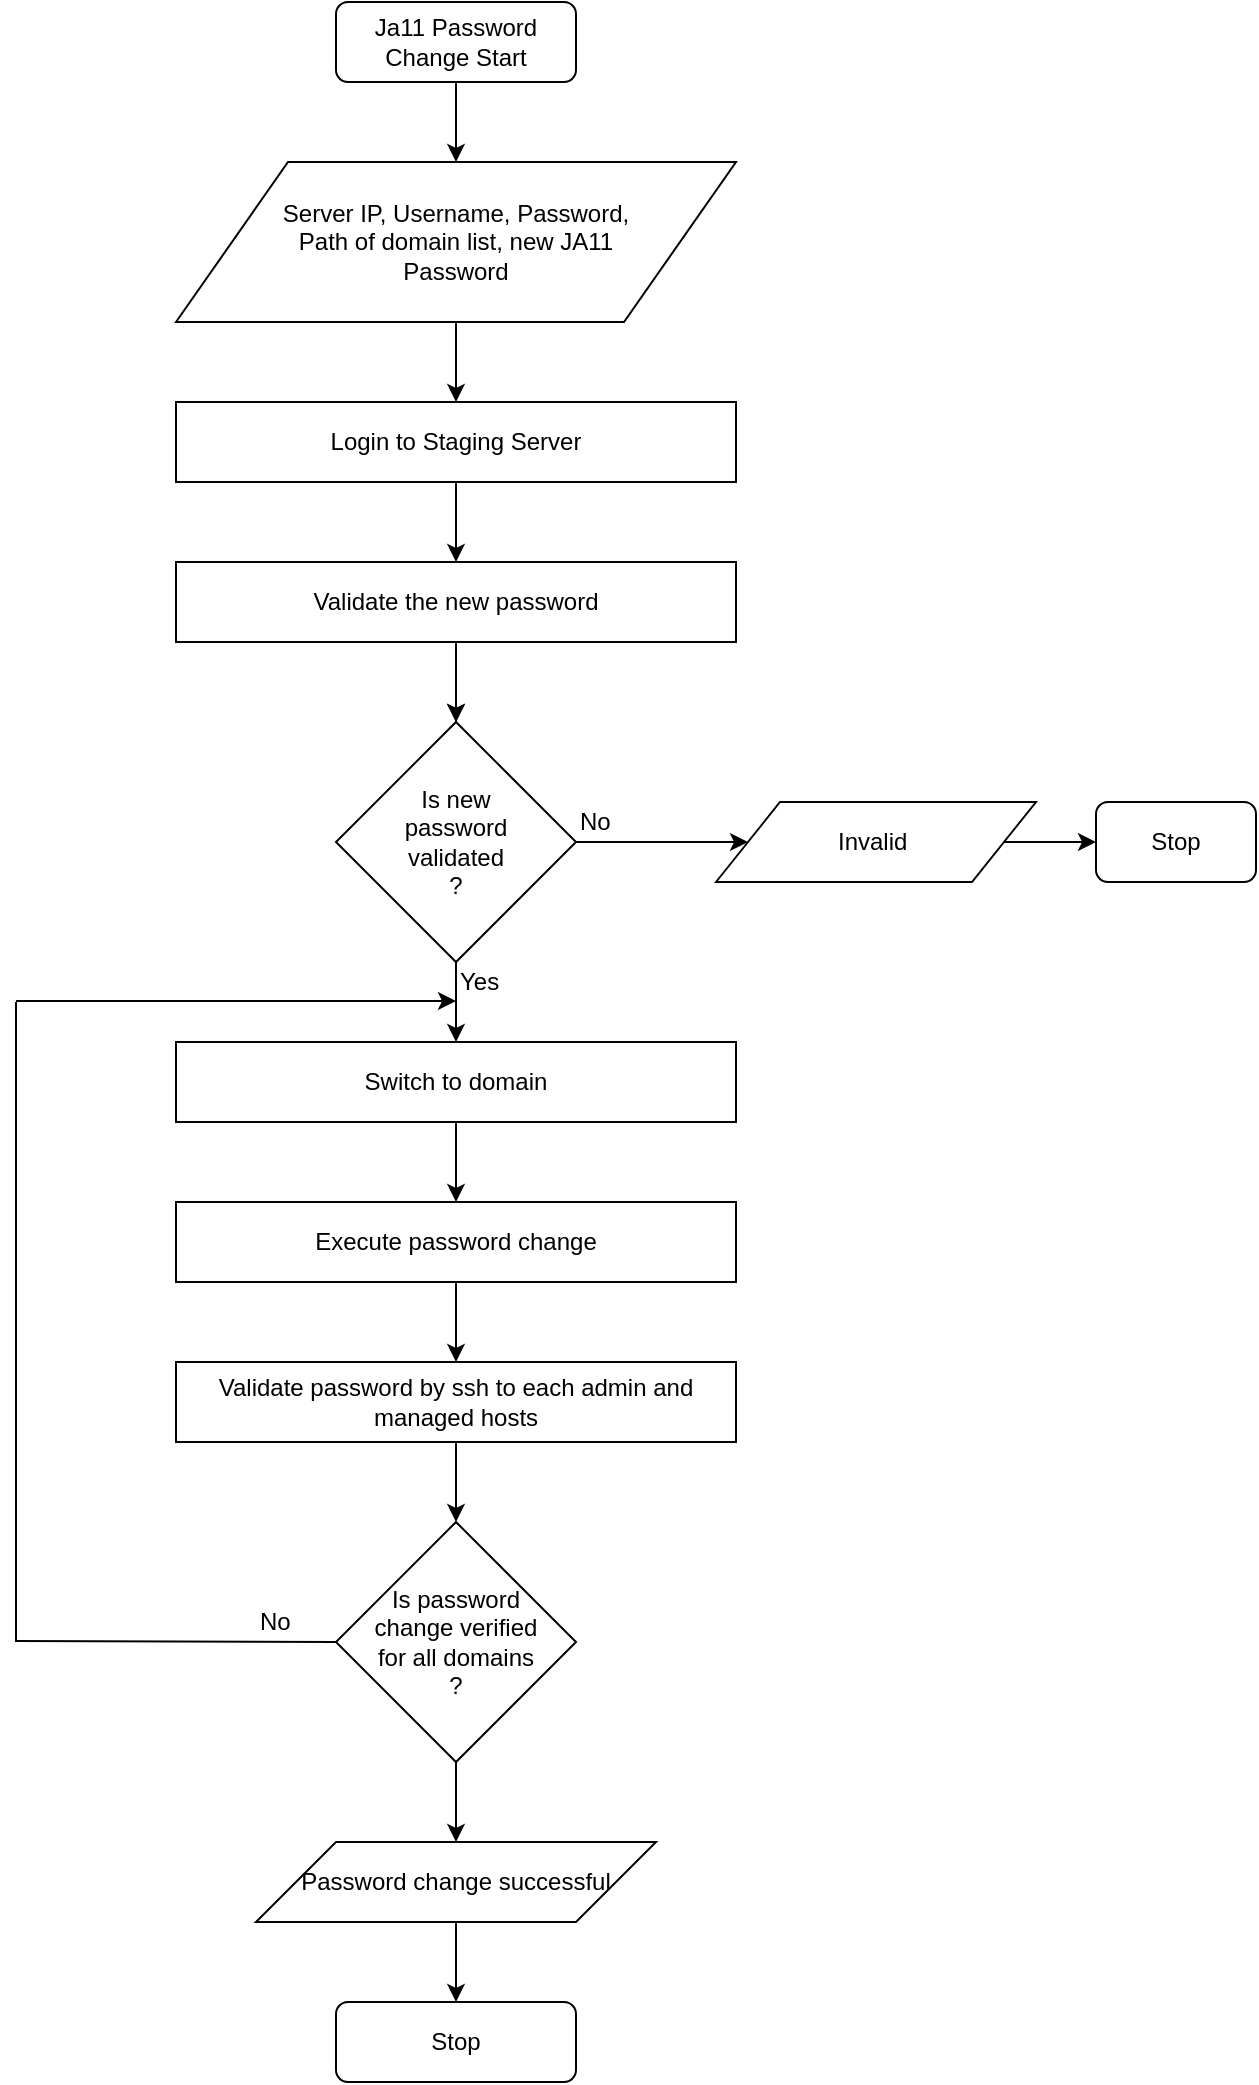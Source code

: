<mxfile version="12.2.3" type="github" pages="1">
  <diagram id="XbEey4qihFn1aIaw0n4t" name="Page-1">
    <mxGraphModel dx="854" dy="419" grid="1" gridSize="10" guides="1" tooltips="1" connect="1" arrows="1" fold="1" page="1" pageScale="1" pageWidth="850" pageHeight="1100" math="0" shadow="0">
      <root>
        <mxCell id="0"/>
        <mxCell id="1" parent="0"/>
        <mxCell id="oMd4Auz60f5KPNyBKYmL-3" value="" style="edgeStyle=orthogonalEdgeStyle;rounded=0;orthogonalLoop=1;jettySize=auto;html=1;entryX=0.5;entryY=0;entryDx=0;entryDy=0;" parent="1" source="oMd4Auz60f5KPNyBKYmL-1" target="oMd4Auz60f5KPNyBKYmL-4" edge="1">
          <mxGeometry relative="1" as="geometry">
            <mxPoint x="420" y="240" as="targetPoint"/>
          </mxGeometry>
        </mxCell>
        <mxCell id="oMd4Auz60f5KPNyBKYmL-1" value="Ja11 Password Change Start" style="rounded=1;whiteSpace=wrap;html=1;" parent="1" vertex="1">
          <mxGeometry x="320" y="40" width="120" height="40" as="geometry"/>
        </mxCell>
        <mxCell id="oMd4Auz60f5KPNyBKYmL-4" value="Server IP, Username, Password,&lt;br&gt;Path of domain list, new JA11&lt;br&gt;Password" style="shape=parallelogram;perimeter=parallelogramPerimeter;whiteSpace=wrap;html=1;" parent="1" vertex="1">
          <mxGeometry x="240" y="120" width="280" height="80" as="geometry"/>
        </mxCell>
        <mxCell id="ldHxyFsKk509pLCEU5e3-24" style="edgeStyle=orthogonalEdgeStyle;rounded=0;orthogonalLoop=1;jettySize=auto;html=1;exitX=0.5;exitY=1;exitDx=0;exitDy=0;entryX=0.5;entryY=0;entryDx=0;entryDy=0;" parent="1" source="oMd4Auz60f5KPNyBKYmL-8" target="oMd4Auz60f5KPNyBKYmL-9" edge="1">
          <mxGeometry relative="1" as="geometry"/>
        </mxCell>
        <mxCell id="eEmDbHhoeAruKQSayOO1-5" value="" style="edgeStyle=orthogonalEdgeStyle;rounded=0;orthogonalLoop=1;jettySize=auto;html=1;" edge="1" parent="1" source="oMd4Auz60f5KPNyBKYmL-9" target="eEmDbHhoeAruKQSayOO1-2">
          <mxGeometry relative="1" as="geometry"/>
        </mxCell>
        <mxCell id="oMd4Auz60f5KPNyBKYmL-9" value="Validate the new password" style="rounded=0;whiteSpace=wrap;html=1;" parent="1" vertex="1">
          <mxGeometry x="240" y="320" width="280" height="40" as="geometry"/>
        </mxCell>
        <mxCell id="oMd4Auz60f5KPNyBKYmL-8" value="Login to Staging Server" style="rounded=0;whiteSpace=wrap;html=1;" parent="1" vertex="1">
          <mxGeometry x="240" y="240" width="280" height="40" as="geometry"/>
        </mxCell>
        <mxCell id="eEmDbHhoeAruKQSayOO1-1" value="" style="edgeStyle=orthogonalEdgeStyle;rounded=0;orthogonalLoop=1;jettySize=auto;html=1;" edge="1" parent="1" source="oMd4Auz60f5KPNyBKYmL-4" target="oMd4Auz60f5KPNyBKYmL-8">
          <mxGeometry relative="1" as="geometry">
            <mxPoint x="421" y="360" as="targetPoint"/>
            <mxPoint x="380" y="200" as="sourcePoint"/>
          </mxGeometry>
        </mxCell>
        <mxCell id="eEmDbHhoeAruKQSayOO1-7" value="" style="edgeStyle=orthogonalEdgeStyle;rounded=0;orthogonalLoop=1;jettySize=auto;html=1;entryX=0;entryY=0.5;entryDx=0;entryDy=0;" edge="1" parent="1" source="eEmDbHhoeAruKQSayOO1-2" target="eEmDbHhoeAruKQSayOO1-8">
          <mxGeometry relative="1" as="geometry">
            <mxPoint x="520" y="460" as="targetPoint"/>
          </mxGeometry>
        </mxCell>
        <mxCell id="eEmDbHhoeAruKQSayOO1-11" value="" style="edgeStyle=orthogonalEdgeStyle;rounded=0;orthogonalLoop=1;jettySize=auto;html=1;" edge="1" parent="1" source="eEmDbHhoeAruKQSayOO1-2">
          <mxGeometry relative="1" as="geometry">
            <mxPoint x="380" y="560" as="targetPoint"/>
          </mxGeometry>
        </mxCell>
        <mxCell id="eEmDbHhoeAruKQSayOO1-2" value="Is new &lt;br&gt;password&lt;br&gt;validated&lt;br&gt;?" style="rhombus;whiteSpace=wrap;html=1;" vertex="1" parent="1">
          <mxGeometry x="320" y="400" width="120" height="120" as="geometry"/>
        </mxCell>
        <mxCell id="eEmDbHhoeAruKQSayOO1-4" value="" style="endArrow=classic;html=1;" edge="1" parent="1">
          <mxGeometry width="50" height="50" relative="1" as="geometry">
            <mxPoint x="380" y="360" as="sourcePoint"/>
            <mxPoint x="380" y="400" as="targetPoint"/>
          </mxGeometry>
        </mxCell>
        <mxCell id="eEmDbHhoeAruKQSayOO1-39" value="" style="edgeStyle=orthogonalEdgeStyle;rounded=0;orthogonalLoop=1;jettySize=auto;html=1;" edge="1" parent="1" source="eEmDbHhoeAruKQSayOO1-8">
          <mxGeometry relative="1" as="geometry">
            <mxPoint x="700" y="460" as="targetPoint"/>
          </mxGeometry>
        </mxCell>
        <mxCell id="eEmDbHhoeAruKQSayOO1-8" value="Invalid&amp;nbsp;" style="shape=parallelogram;perimeter=parallelogramPerimeter;whiteSpace=wrap;html=1;" vertex="1" parent="1">
          <mxGeometry x="510" y="440" width="160" height="40" as="geometry"/>
        </mxCell>
        <mxCell id="eEmDbHhoeAruKQSayOO1-9" value="No" style="text;html=1;resizable=0;points=[];autosize=1;align=left;verticalAlign=top;spacingTop=-4;" vertex="1" parent="1">
          <mxGeometry x="440" y="440" width="30" height="20" as="geometry"/>
        </mxCell>
        <mxCell id="eEmDbHhoeAruKQSayOO1-12" value="Yes" style="text;html=1;resizable=0;points=[];autosize=1;align=left;verticalAlign=top;spacingTop=-4;" vertex="1" parent="1">
          <mxGeometry x="380" y="520" width="40" height="20" as="geometry"/>
        </mxCell>
        <mxCell id="eEmDbHhoeAruKQSayOO1-15" value="" style="edgeStyle=orthogonalEdgeStyle;rounded=0;orthogonalLoop=1;jettySize=auto;html=1;" edge="1" parent="1" source="eEmDbHhoeAruKQSayOO1-13" target="eEmDbHhoeAruKQSayOO1-14">
          <mxGeometry relative="1" as="geometry"/>
        </mxCell>
        <mxCell id="eEmDbHhoeAruKQSayOO1-13" value="Switch to domain" style="rounded=0;whiteSpace=wrap;html=1;" vertex="1" parent="1">
          <mxGeometry x="240" y="560" width="280" height="40" as="geometry"/>
        </mxCell>
        <mxCell id="eEmDbHhoeAruKQSayOO1-17" value="" style="edgeStyle=orthogonalEdgeStyle;rounded=0;orthogonalLoop=1;jettySize=auto;html=1;" edge="1" parent="1" source="eEmDbHhoeAruKQSayOO1-14" target="eEmDbHhoeAruKQSayOO1-16">
          <mxGeometry relative="1" as="geometry"/>
        </mxCell>
        <mxCell id="eEmDbHhoeAruKQSayOO1-14" value="Execute password change" style="rounded=0;whiteSpace=wrap;html=1;" vertex="1" parent="1">
          <mxGeometry x="240" y="640" width="280" height="40" as="geometry"/>
        </mxCell>
        <mxCell id="eEmDbHhoeAruKQSayOO1-19" value="" style="edgeStyle=orthogonalEdgeStyle;rounded=0;orthogonalLoop=1;jettySize=auto;html=1;" edge="1" parent="1" source="eEmDbHhoeAruKQSayOO1-16">
          <mxGeometry relative="1" as="geometry">
            <mxPoint x="380" y="800" as="targetPoint"/>
          </mxGeometry>
        </mxCell>
        <mxCell id="eEmDbHhoeAruKQSayOO1-16" value="Validate password by ssh to each admin and managed hosts" style="rounded=0;whiteSpace=wrap;html=1;" vertex="1" parent="1">
          <mxGeometry x="240" y="720" width="280" height="40" as="geometry"/>
        </mxCell>
        <mxCell id="eEmDbHhoeAruKQSayOO1-33" value="" style="edgeStyle=orthogonalEdgeStyle;rounded=0;orthogonalLoop=1;jettySize=auto;html=1;" edge="1" parent="1" source="eEmDbHhoeAruKQSayOO1-20">
          <mxGeometry relative="1" as="geometry">
            <mxPoint x="380" y="960" as="targetPoint"/>
          </mxGeometry>
        </mxCell>
        <mxCell id="eEmDbHhoeAruKQSayOO1-20" value="Is password&lt;br&gt;change verified&lt;br&gt;for all domains&lt;br&gt;?" style="rhombus;whiteSpace=wrap;html=1;" vertex="1" parent="1">
          <mxGeometry x="320" y="800" width="120" height="120" as="geometry"/>
        </mxCell>
        <mxCell id="eEmDbHhoeAruKQSayOO1-25" value="" style="endArrow=none;html=1;entryX=0;entryY=0.5;entryDx=0;entryDy=0;" edge="1" parent="1" target="eEmDbHhoeAruKQSayOO1-20">
          <mxGeometry width="50" height="50" relative="1" as="geometry">
            <mxPoint x="160" y="859.5" as="sourcePoint"/>
            <mxPoint x="230" y="859.5" as="targetPoint"/>
          </mxGeometry>
        </mxCell>
        <mxCell id="eEmDbHhoeAruKQSayOO1-26" value="" style="endArrow=none;html=1;" edge="1" parent="1">
          <mxGeometry width="50" height="50" relative="1" as="geometry">
            <mxPoint x="160" y="860" as="sourcePoint"/>
            <mxPoint x="160" y="540" as="targetPoint"/>
          </mxGeometry>
        </mxCell>
        <mxCell id="eEmDbHhoeAruKQSayOO1-28" value="No" style="text;html=1;resizable=0;points=[];autosize=1;align=left;verticalAlign=top;spacingTop=-4;" vertex="1" parent="1">
          <mxGeometry x="280" y="840" width="30" height="20" as="geometry"/>
        </mxCell>
        <mxCell id="eEmDbHhoeAruKQSayOO1-29" value="" style="endArrow=classic;html=1;entryX=0;entryY=0.975;entryDx=0;entryDy=0;entryPerimeter=0;" edge="1" parent="1" target="eEmDbHhoeAruKQSayOO1-12">
          <mxGeometry width="50" height="50" relative="1" as="geometry">
            <mxPoint x="160" y="539.5" as="sourcePoint"/>
            <mxPoint x="250" y="539.5" as="targetPoint"/>
          </mxGeometry>
        </mxCell>
        <mxCell id="eEmDbHhoeAruKQSayOO1-36" value="" style="edgeStyle=orthogonalEdgeStyle;rounded=0;orthogonalLoop=1;jettySize=auto;html=1;" edge="1" parent="1" source="eEmDbHhoeAruKQSayOO1-34">
          <mxGeometry relative="1" as="geometry">
            <mxPoint x="380" y="1040" as="targetPoint"/>
          </mxGeometry>
        </mxCell>
        <mxCell id="eEmDbHhoeAruKQSayOO1-34" value="Password change successful" style="shape=parallelogram;perimeter=parallelogramPerimeter;whiteSpace=wrap;html=1;" vertex="1" parent="1">
          <mxGeometry x="280" y="960" width="200" height="40" as="geometry"/>
        </mxCell>
        <mxCell id="eEmDbHhoeAruKQSayOO1-37" value="Stop" style="rounded=1;whiteSpace=wrap;html=1;" vertex="1" parent="1">
          <mxGeometry x="320" y="1040" width="120" height="40" as="geometry"/>
        </mxCell>
        <mxCell id="eEmDbHhoeAruKQSayOO1-40" value="Stop" style="rounded=1;whiteSpace=wrap;html=1;" vertex="1" parent="1">
          <mxGeometry x="700" y="440" width="80" height="40" as="geometry"/>
        </mxCell>
      </root>
    </mxGraphModel>
  </diagram>
</mxfile>
